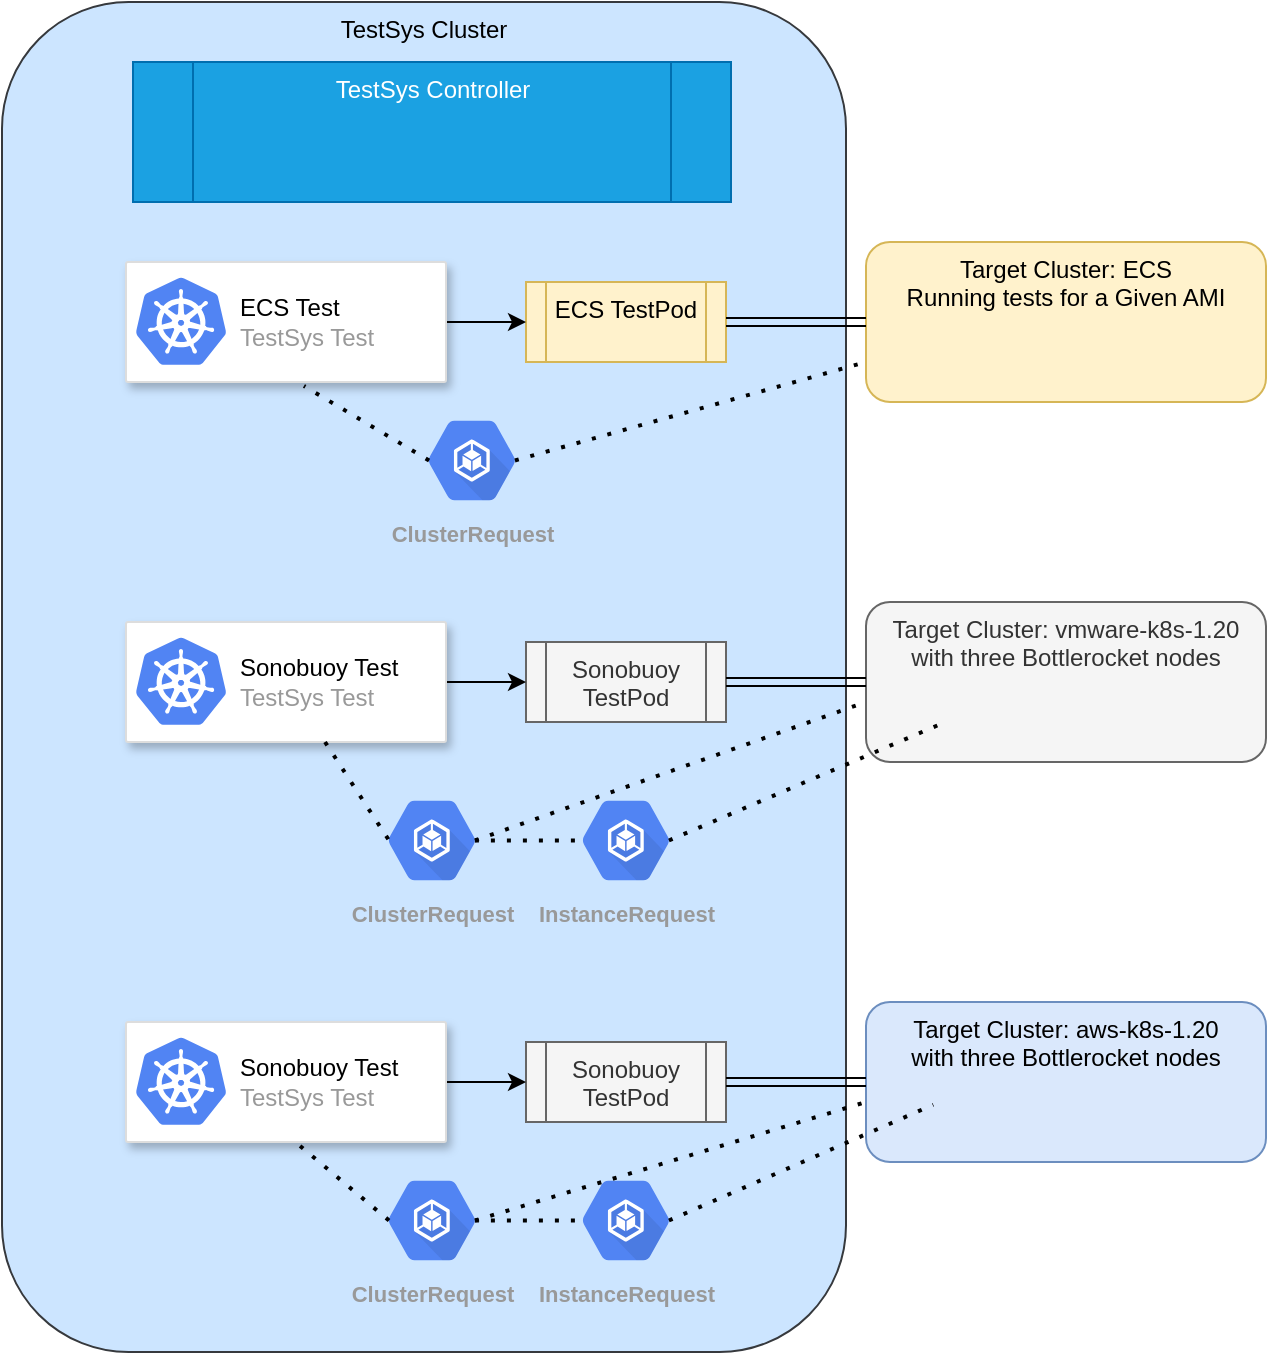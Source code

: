 <mxfile version="14.6.13" type="device" pages="2"><diagram id="_A2XBl7nfkYfQ1Q9N9UZ" name="Architecture"><mxGraphModel dx="1106" dy="1003" grid="0" gridSize="10" guides="1" tooltips="1" connect="1" arrows="1" fold="1" page="1" pageScale="1" pageWidth="1700" pageHeight="1100" math="0" shadow="0"><root><mxCell id="0"/><mxCell id="1" parent="0"/><mxCell id="VyRLJcnTMac9lGAx5wnd-15" value="TestSys Cluster" style="rounded=1;whiteSpace=wrap;html=1;verticalAlign=top;fillColor=#cce5ff;strokeColor=#36393d;" parent="1" vertex="1"><mxGeometry x="268" y="40" width="422" height="675" as="geometry"/></mxCell><mxCell id="VyRLJcnTMac9lGAx5wnd-20" value="" style="group" parent="1" vertex="1" connectable="0"><mxGeometry x="700" y="540" width="200" height="80" as="geometry"/></mxCell><mxCell id="VyRLJcnTMac9lGAx5wnd-1" value="Target Cluster: aws-k8s-1.20&lt;br&gt;with three Bottlerocket nodes" style="rounded=1;whiteSpace=wrap;html=1;verticalAlign=top;fillColor=#dae8fc;strokeColor=#6c8ebf;" parent="VyRLJcnTMac9lGAx5wnd-20" vertex="1"><mxGeometry width="200" height="80" as="geometry"/></mxCell><mxCell id="VyRLJcnTMac9lGAx5wnd-3" value="" style="shape=image;html=1;verticalAlign=top;verticalLabelPosition=bottom;labelBackgroundColor=#ffffff;imageAspect=0;aspect=fixed;image=https://cdn0.iconfinder.com/data/icons/business-startup-10/50/4-128.png" parent="VyRLJcnTMac9lGAx5wnd-20" vertex="1"><mxGeometry x="33.633" y="39.997" width="22.727" height="22.727" as="geometry"/></mxCell><mxCell id="VyRLJcnTMac9lGAx5wnd-4" value="" style="shape=image;html=1;verticalAlign=top;verticalLabelPosition=bottom;labelBackgroundColor=#ffffff;imageAspect=0;aspect=fixed;image=https://cdn0.iconfinder.com/data/icons/business-startup-10/50/4-128.png" parent="VyRLJcnTMac9lGAx5wnd-20" vertex="1"><mxGeometry x="88.638" y="39.997" width="22.727" height="22.727" as="geometry"/></mxCell><mxCell id="VyRLJcnTMac9lGAx5wnd-5" value="" style="shape=image;html=1;verticalAlign=top;verticalLabelPosition=bottom;labelBackgroundColor=#ffffff;imageAspect=0;aspect=fixed;image=https://cdn0.iconfinder.com/data/icons/business-startup-10/50/4-128.png" parent="VyRLJcnTMac9lGAx5wnd-20" vertex="1"><mxGeometry x="140.004" y="39.997" width="22.727" height="22.727" as="geometry"/></mxCell><mxCell id="VyRLJcnTMac9lGAx5wnd-21" value="" style="group" parent="1" vertex="1" connectable="0"><mxGeometry x="700" y="340" width="200" height="80" as="geometry"/></mxCell><mxCell id="VyRLJcnTMac9lGAx5wnd-8" value="Target Cluster: vmware-k8s-1.20&lt;br&gt;with three Bottlerocket nodes" style="rounded=1;whiteSpace=wrap;html=1;verticalAlign=top;fillColor=#f5f5f5;strokeColor=#666666;fontColor=#333333;" parent="VyRLJcnTMac9lGAx5wnd-21" vertex="1"><mxGeometry width="200" height="80" as="geometry"/></mxCell><mxCell id="VyRLJcnTMac9lGAx5wnd-12" value="" style="shape=image;html=1;verticalAlign=top;verticalLabelPosition=bottom;labelBackgroundColor=#ffffff;imageAspect=0;aspect=fixed;image=https://cdn1.iconfinder.com/data/icons/ios-11-glyphs/30/rocket-128.png" parent="VyRLJcnTMac9lGAx5wnd-21" vertex="1"><mxGeometry x="36.36" y="40" width="30" height="30" as="geometry"/></mxCell><mxCell id="VyRLJcnTMac9lGAx5wnd-13" value="" style="shape=image;html=1;verticalAlign=top;verticalLabelPosition=bottom;labelBackgroundColor=#ffffff;imageAspect=0;aspect=fixed;image=https://cdn1.iconfinder.com/data/icons/ios-11-glyphs/30/rocket-128.png" parent="VyRLJcnTMac9lGAx5wnd-21" vertex="1"><mxGeometry x="91.37" y="40" width="30" height="30" as="geometry"/></mxCell><mxCell id="VyRLJcnTMac9lGAx5wnd-14" value="" style="shape=image;html=1;verticalAlign=top;verticalLabelPosition=bottom;labelBackgroundColor=#ffffff;imageAspect=0;aspect=fixed;image=https://cdn1.iconfinder.com/data/icons/ios-11-glyphs/30/rocket-128.png" parent="VyRLJcnTMac9lGAx5wnd-21" vertex="1"><mxGeometry x="142.73" y="40" width="30" height="30" as="geometry"/></mxCell><mxCell id="VyRLJcnTMac9lGAx5wnd-22" value="" style="group" parent="1" vertex="1" connectable="0"><mxGeometry x="700" y="160" width="200" height="80" as="geometry"/></mxCell><mxCell id="uUnNjj6yBnqBJAHUHl6n-1" value="" style="group" parent="VyRLJcnTMac9lGAx5wnd-22" vertex="1" connectable="0"><mxGeometry width="200" height="80" as="geometry"/></mxCell><mxCell id="VyRLJcnTMac9lGAx5wnd-16" value="Target Cluster: ECS&lt;br&gt;Running tests for a Given AMI" style="rounded=1;whiteSpace=wrap;html=1;verticalAlign=top;fillColor=#fff2cc;strokeColor=#d6b656;" parent="uUnNjj6yBnqBJAHUHl6n-1" vertex="1"><mxGeometry width="200" height="80" as="geometry"/></mxCell><mxCell id="VyRLJcnTMac9lGAx5wnd-17" value="" style="shape=image;html=1;verticalAlign=top;verticalLabelPosition=bottom;labelBackgroundColor=#ffffff;imageAspect=0;aspect=fixed;image=https://cdn0.iconfinder.com/data/icons/business-management-3-4/256/m-45-128.png" parent="uUnNjj6yBnqBJAHUHl6n-1" vertex="1"><mxGeometry x="33.63" y="40" width="29" height="29" as="geometry"/></mxCell><mxCell id="VyRLJcnTMac9lGAx5wnd-18" value="" style="shape=image;html=1;verticalAlign=top;verticalLabelPosition=bottom;labelBackgroundColor=#ffffff;imageAspect=0;aspect=fixed;image=https://cdn0.iconfinder.com/data/icons/business-management-3-4/256/m-45-128.png" parent="uUnNjj6yBnqBJAHUHl6n-1" vertex="1"><mxGeometry x="88.64" y="40" width="29" height="29" as="geometry"/></mxCell><mxCell id="VyRLJcnTMac9lGAx5wnd-19" value="" style="shape=image;html=1;verticalAlign=top;verticalLabelPosition=bottom;labelBackgroundColor=#ffffff;imageAspect=0;aspect=fixed;image=https://cdn0.iconfinder.com/data/icons/business-management-3-4/256/m-45-128.png" parent="uUnNjj6yBnqBJAHUHl6n-1" vertex="1"><mxGeometry x="142.73" y="40" width="29" height="29" as="geometry"/></mxCell><mxCell id="VyRLJcnTMac9lGAx5wnd-23" value="ECS TestPod" style="shape=process;whiteSpace=wrap;html=1;backgroundOutline=1;verticalAlign=top;fillColor=#fff2cc;strokeColor=#d6b656;" parent="1" vertex="1"><mxGeometry x="530" y="180" width="100" height="40" as="geometry"/></mxCell><mxCell id="VyRLJcnTMac9lGAx5wnd-24" value="Sonobuoy TestPod" style="shape=process;whiteSpace=wrap;html=1;backgroundOutline=1;verticalAlign=top;fillColor=#f5f5f5;strokeColor=#666666;fontColor=#333333;" parent="1" vertex="1"><mxGeometry x="530" y="360" width="100" height="40" as="geometry"/></mxCell><mxCell id="VyRLJcnTMac9lGAx5wnd-25" value="Sonobuoy TestPod" style="shape=process;whiteSpace=wrap;html=1;backgroundOutline=1;verticalAlign=top;fillColor=#f5f5f5;strokeColor=#666666;fontColor=#333333;" parent="1" vertex="1"><mxGeometry x="530" y="560" width="100" height="40" as="geometry"/></mxCell><mxCell id="VyRLJcnTMac9lGAx5wnd-28" value="" style="shape=link;html=1;" parent="1" source="VyRLJcnTMac9lGAx5wnd-23" target="VyRLJcnTMac9lGAx5wnd-16" edge="1"><mxGeometry width="100" relative="1" as="geometry"><mxPoint x="490" y="660" as="sourcePoint"/><mxPoint x="590" y="660" as="targetPoint"/></mxGeometry></mxCell><mxCell id="VyRLJcnTMac9lGAx5wnd-29" value="" style="shape=link;html=1;" parent="1" source="VyRLJcnTMac9lGAx5wnd-24" target="VyRLJcnTMac9lGAx5wnd-8" edge="1"><mxGeometry width="100" relative="1" as="geometry"><mxPoint x="490" y="660" as="sourcePoint"/><mxPoint x="590" y="660" as="targetPoint"/></mxGeometry></mxCell><mxCell id="VyRLJcnTMac9lGAx5wnd-30" value="" style="shape=link;html=1;exitX=1;exitY=0.5;exitDx=0;exitDy=0;entryX=0;entryY=0.5;entryDx=0;entryDy=0;" parent="1" source="VyRLJcnTMac9lGAx5wnd-25" target="VyRLJcnTMac9lGAx5wnd-1" edge="1"><mxGeometry width="100" relative="1" as="geometry"><mxPoint x="490" y="660" as="sourcePoint"/><mxPoint x="690" y="560" as="targetPoint"/></mxGeometry></mxCell><mxCell id="VyRLJcnTMac9lGAx5wnd-37" value="" style="edgeStyle=orthogonalEdgeStyle;rounded=0;orthogonalLoop=1;jettySize=auto;html=1;" parent="1" source="VyRLJcnTMac9lGAx5wnd-35" target="VyRLJcnTMac9lGAx5wnd-23" edge="1"><mxGeometry relative="1" as="geometry"/></mxCell><mxCell id="VyRLJcnTMac9lGAx5wnd-35" value="" style="strokeColor=#dddddd;shadow=1;strokeWidth=1;rounded=1;absoluteArcSize=1;arcSize=2;verticalAlign=top;" parent="1" vertex="1"><mxGeometry x="330" y="170" width="160" height="60" as="geometry"/></mxCell><mxCell id="VyRLJcnTMac9lGAx5wnd-36" value="&lt;font color=&quot;#000000&quot;&gt;ECS Test&lt;/font&gt;&lt;br&gt;TestSys Test" style="dashed=0;connectable=0;html=1;fillColor=#5184F3;strokeColor=none;shape=mxgraph.gcp2.kubernetes_logo;part=1;labelPosition=right;verticalLabelPosition=middle;align=left;verticalAlign=middle;spacingLeft=5;fontColor=#999999;fontSize=12;" parent="VyRLJcnTMac9lGAx5wnd-35" vertex="1"><mxGeometry width="45" height="43.65" relative="1" as="geometry"><mxPoint x="5" y="7.675" as="offset"/></mxGeometry></mxCell><mxCell id="VyRLJcnTMac9lGAx5wnd-42" value="" style="edgeStyle=orthogonalEdgeStyle;rounded=0;orthogonalLoop=1;jettySize=auto;html=1;" parent="1" source="VyRLJcnTMac9lGAx5wnd-38" target="VyRLJcnTMac9lGAx5wnd-24" edge="1"><mxGeometry relative="1" as="geometry"/></mxCell><mxCell id="VyRLJcnTMac9lGAx5wnd-38" value="" style="strokeColor=#dddddd;shadow=1;strokeWidth=1;rounded=1;absoluteArcSize=1;arcSize=2;verticalAlign=top;" parent="1" vertex="1"><mxGeometry x="330" y="350" width="160" height="60" as="geometry"/></mxCell><mxCell id="VyRLJcnTMac9lGAx5wnd-39" value="&lt;font color=&quot;#000000&quot;&gt;Sonobuoy Test&lt;/font&gt;&lt;br&gt;TestSys Test" style="dashed=0;connectable=0;html=1;fillColor=#5184F3;strokeColor=none;shape=mxgraph.gcp2.kubernetes_logo;part=1;labelPosition=right;verticalLabelPosition=middle;align=left;verticalAlign=middle;spacingLeft=5;fontColor=#999999;fontSize=12;" parent="VyRLJcnTMac9lGAx5wnd-38" vertex="1"><mxGeometry width="45" height="43.65" relative="1" as="geometry"><mxPoint x="5" y="7.675" as="offset"/></mxGeometry></mxCell><mxCell id="VyRLJcnTMac9lGAx5wnd-43" value="" style="edgeStyle=orthogonalEdgeStyle;rounded=0;orthogonalLoop=1;jettySize=auto;html=1;" parent="1" source="VyRLJcnTMac9lGAx5wnd-40" target="VyRLJcnTMac9lGAx5wnd-25" edge="1"><mxGeometry relative="1" as="geometry"/></mxCell><mxCell id="VyRLJcnTMac9lGAx5wnd-40" value="" style="strokeColor=#dddddd;shadow=1;strokeWidth=1;rounded=1;absoluteArcSize=1;arcSize=2;verticalAlign=top;" parent="1" vertex="1"><mxGeometry x="330" y="550" width="160" height="60" as="geometry"/></mxCell><mxCell id="VyRLJcnTMac9lGAx5wnd-41" value="&lt;font color=&quot;#000000&quot;&gt;Sonobuoy Test&lt;/font&gt;&lt;br&gt;TestSys Test" style="dashed=0;connectable=0;html=1;fillColor=#5184F3;strokeColor=none;shape=mxgraph.gcp2.kubernetes_logo;part=1;labelPosition=right;verticalLabelPosition=middle;align=left;verticalAlign=middle;spacingLeft=5;fontColor=#999999;fontSize=12;" parent="VyRLJcnTMac9lGAx5wnd-40" vertex="1"><mxGeometry width="45" height="43.65" relative="1" as="geometry"><mxPoint x="5" y="7.675" as="offset"/></mxGeometry></mxCell><mxCell id="VyRLJcnTMac9lGAx5wnd-61" value="InstanceRequest" style="html=1;fillColor=#5184F3;strokeColor=none;verticalAlign=top;labelPosition=center;verticalLabelPosition=bottom;align=center;spacingTop=-6;fontSize=11;fontStyle=1;fontColor=#999999;shape=mxgraph.gcp2.hexIcon;prIcon=container_engine" parent="1" vertex="1"><mxGeometry x="547" y="620" width="66" height="58.5" as="geometry"/></mxCell><mxCell id="nJZWUvkrDlGvldIZ1lO7-3" value="ClusterRequest" style="html=1;fillColor=#5184F3;strokeColor=none;verticalAlign=top;labelPosition=center;verticalLabelPosition=bottom;align=center;spacingTop=-6;fontSize=11;fontStyle=1;fontColor=#999999;shape=mxgraph.gcp2.hexIcon;prIcon=container_engine" parent="1" vertex="1"><mxGeometry x="470" y="240" width="66" height="58.5" as="geometry"/></mxCell><mxCell id="nJZWUvkrDlGvldIZ1lO7-7" value="" style="endArrow=none;dashed=1;html=1;dashPattern=1 3;strokeWidth=2;exitX=0.175;exitY=0.5;exitDx=0;exitDy=0;exitPerimeter=0;entryX=0.556;entryY=1.033;entryDx=0;entryDy=0;entryPerimeter=0;" parent="1" source="nJZWUvkrDlGvldIZ1lO7-3" target="VyRLJcnTMac9lGAx5wnd-35" edge="1"><mxGeometry width="50" height="50" relative="1" as="geometry"><mxPoint x="150" y="150" as="sourcePoint"/><mxPoint x="200" y="100" as="targetPoint"/></mxGeometry></mxCell><mxCell id="nJZWUvkrDlGvldIZ1lO7-9" value="" style="endArrow=none;dashed=1;html=1;dashPattern=1 3;strokeWidth=2;exitX=0.825;exitY=0.5;exitDx=0;exitDy=0;exitPerimeter=0;entryX=0;entryY=0.75;entryDx=0;entryDy=0;" parent="1" source="nJZWUvkrDlGvldIZ1lO7-3" target="VyRLJcnTMac9lGAx5wnd-16" edge="1"><mxGeometry width="50" height="50" relative="1" as="geometry"><mxPoint x="570" y="300" as="sourcePoint"/><mxPoint x="620" y="250" as="targetPoint"/></mxGeometry></mxCell><mxCell id="nJZWUvkrDlGvldIZ1lO7-12" value="ClusterRequest" style="html=1;fillColor=#5184F3;strokeColor=none;verticalAlign=top;labelPosition=center;verticalLabelPosition=bottom;align=center;spacingTop=-6;fontSize=11;fontStyle=1;fontColor=#999999;shape=mxgraph.gcp2.hexIcon;prIcon=container_engine" parent="1" vertex="1"><mxGeometry x="450" y="620" width="66" height="58.5" as="geometry"/></mxCell><mxCell id="nJZWUvkrDlGvldIZ1lO7-16" value="" style="endArrow=none;dashed=1;html=1;dashPattern=1 3;strokeWidth=2;exitX=0.825;exitY=0.5;exitDx=0;exitDy=0;exitPerimeter=0;entryX=0.175;entryY=0.5;entryDx=0;entryDy=0;entryPerimeter=0;" parent="1" source="nJZWUvkrDlGvldIZ1lO7-12" target="VyRLJcnTMac9lGAx5wnd-61" edge="1"><mxGeometry width="50" height="50" relative="1" as="geometry"><mxPoint x="514.45" y="459.25" as="sourcePoint"/><mxPoint x="568.55" y="459.25" as="targetPoint"/></mxGeometry></mxCell><mxCell id="nJZWUvkrDlGvldIZ1lO7-19" value="" style="endArrow=none;dashed=1;html=1;dashPattern=1 3;strokeWidth=2;exitX=0.825;exitY=0.5;exitDx=0;exitDy=0;exitPerimeter=0;entryX=0;entryY=0.5;entryDx=0;entryDy=0;" parent="1" source="VyRLJcnTMac9lGAx5wnd-61" target="VyRLJcnTMac9lGAx5wnd-3" edge="1"><mxGeometry width="50" height="50" relative="1" as="geometry"><mxPoint x="514.45" y="710" as="sourcePoint"/><mxPoint x="568.55" y="710" as="targetPoint"/></mxGeometry></mxCell><mxCell id="nJZWUvkrDlGvldIZ1lO7-22" value="" style="endArrow=none;dashed=1;html=1;dashPattern=1 3;strokeWidth=2;exitX=0.825;exitY=0.5;exitDx=0;exitDy=0;exitPerimeter=0;" parent="1" source="nJZWUvkrDlGvldIZ1lO7-12" edge="1"><mxGeometry width="50" height="50" relative="1" as="geometry"><mxPoint x="514.45" y="659.25" as="sourcePoint"/><mxPoint x="700" y="590" as="targetPoint"/></mxGeometry></mxCell><mxCell id="nJZWUvkrDlGvldIZ1lO7-23" value="" style="endArrow=none;dashed=1;html=1;dashPattern=1 3;strokeWidth=2;exitX=0.544;exitY=1.033;exitDx=0;exitDy=0;entryX=0.175;entryY=0.5;entryDx=0;entryDy=0;entryPerimeter=0;exitPerimeter=0;" parent="1" source="VyRLJcnTMac9lGAx5wnd-40" target="nJZWUvkrDlGvldIZ1lO7-12" edge="1"><mxGeometry width="50" height="50" relative="1" as="geometry"><mxPoint x="514.45" y="659.25" as="sourcePoint"/><mxPoint x="568.55" y="659.25" as="targetPoint"/></mxGeometry></mxCell><mxCell id="nJZWUvkrDlGvldIZ1lO7-24" value="InstanceRequest" style="html=1;fillColor=#5184F3;strokeColor=none;verticalAlign=top;labelPosition=center;verticalLabelPosition=bottom;align=center;spacingTop=-6;fontSize=11;fontStyle=1;fontColor=#999999;shape=mxgraph.gcp2.hexIcon;prIcon=container_engine" parent="1" vertex="1"><mxGeometry x="547" y="430" width="66" height="58.5" as="geometry"/></mxCell><mxCell id="nJZWUvkrDlGvldIZ1lO7-25" value="ClusterRequest" style="html=1;fillColor=#5184F3;strokeColor=none;verticalAlign=top;labelPosition=center;verticalLabelPosition=bottom;align=center;spacingTop=-6;fontSize=11;fontStyle=1;fontColor=#999999;shape=mxgraph.gcp2.hexIcon;prIcon=container_engine" parent="1" vertex="1"><mxGeometry x="450" y="430" width="66" height="58.5" as="geometry"/></mxCell><mxCell id="nJZWUvkrDlGvldIZ1lO7-26" value="" style="endArrow=none;dashed=1;html=1;dashPattern=1 3;strokeWidth=2;exitX=0.825;exitY=0.5;exitDx=0;exitDy=0;exitPerimeter=0;entryX=0.175;entryY=0.5;entryDx=0;entryDy=0;entryPerimeter=0;" parent="1" source="nJZWUvkrDlGvldIZ1lO7-25" target="nJZWUvkrDlGvldIZ1lO7-24" edge="1"><mxGeometry width="50" height="50" relative="1" as="geometry"><mxPoint x="477.41" y="289.25" as="sourcePoint"/><mxPoint x="531.51" y="289.25" as="targetPoint"/></mxGeometry></mxCell><mxCell id="nJZWUvkrDlGvldIZ1lO7-27" value="" style="endArrow=none;dashed=1;html=1;dashPattern=1 3;strokeWidth=2;exitX=0.825;exitY=0.5;exitDx=0;exitDy=0;exitPerimeter=0;" parent="1" source="nJZWUvkrDlGvldIZ1lO7-24" target="VyRLJcnTMac9lGAx5wnd-12" edge="1"><mxGeometry width="50" height="50" relative="1" as="geometry"><mxPoint x="477.41" y="540" as="sourcePoint"/><mxPoint x="662.96" y="444.878" as="targetPoint"/></mxGeometry></mxCell><mxCell id="nJZWUvkrDlGvldIZ1lO7-28" value="" style="endArrow=none;dashed=1;html=1;dashPattern=1 3;strokeWidth=2;exitX=0.825;exitY=0.5;exitDx=0;exitDy=0;exitPerimeter=0;entryX=0;entryY=0.625;entryDx=0;entryDy=0;entryPerimeter=0;" parent="1" source="nJZWUvkrDlGvldIZ1lO7-25" target="VyRLJcnTMac9lGAx5wnd-8" edge="1"><mxGeometry width="50" height="50" relative="1" as="geometry"><mxPoint x="477.41" y="489.25" as="sourcePoint"/><mxPoint x="662.96" y="410" as="targetPoint"/></mxGeometry></mxCell><mxCell id="nJZWUvkrDlGvldIZ1lO7-29" value="" style="endArrow=none;dashed=1;html=1;dashPattern=1 3;strokeWidth=2;entryX=0.175;entryY=0.5;entryDx=0;entryDy=0;entryPerimeter=0;" parent="1" source="VyRLJcnTMac9lGAx5wnd-38" target="nJZWUvkrDlGvldIZ1lO7-25" edge="1"><mxGeometry width="50" height="50" relative="1" as="geometry"><mxPoint x="380.0" y="441.98" as="sourcePoint"/><mxPoint x="531.51" y="489.25" as="targetPoint"/></mxGeometry></mxCell><mxCell id="VyRLJcnTMac9lGAx5wnd-65" value="TestSys Controller" style="shape=process;whiteSpace=wrap;html=1;backgroundOutline=1;verticalAlign=top;fillColor=#1ba1e2;strokeColor=#006EAF;fontColor=#ffffff;" parent="1" vertex="1"><mxGeometry x="333.5" y="70" width="299" height="70" as="geometry"/></mxCell><mxCell id="VyRLJcnTMac9lGAx5wnd-64" value="" style="shape=image;html=1;verticalAlign=top;verticalLabelPosition=bottom;labelBackgroundColor=#ffffff;imageAspect=0;aspect=fixed;image=https://cdn3.iconfinder.com/data/icons/sympletts-free-sampler/128/glasses-128.png" parent="1" vertex="1"><mxGeometry x="458" y="90" width="50" height="50" as="geometry"/></mxCell></root></mxGraphModel></diagram><diagram id="3usD9Ecu9ELd4Y82xJbJ" name="ResourceProvider CRD"><mxGraphModel dx="1106" dy="1003" grid="0" gridSize="10" guides="1" tooltips="1" connect="1" arrows="1" fold="1" page="1" pageScale="1" pageWidth="1100" pageHeight="1700" math="0" shadow="0"><root><mxCell id="aHNKMAfw1pCsBm2KlHGK-0"/><mxCell id="aHNKMAfw1pCsBm2KlHGK-1" parent="aHNKMAfw1pCsBm2KlHGK-0"/><mxCell id="ukm5ICIbcG7VQ4qNk10L-0" value="Resource Providers" style="rounded=1;whiteSpace=wrap;html=1;fillColor=#bac8d3;strokeColor=#23445d;verticalAlign=top;" parent="aHNKMAfw1pCsBm2KlHGK-1" vertex="1"><mxGeometry x="50" y="70" width="600" height="600" as="geometry"/></mxCell><mxCell id="ukm5ICIbcG7VQ4qNk10L-24" value="" style="rounded=1;whiteSpace=wrap;html=1;strokeColor=#314354;fillColor=#647687;fontColor=#ffffff;" parent="aHNKMAfw1pCsBm2KlHGK-1" vertex="1"><mxGeometry x="390" y="190" width="220" height="430" as="geometry"/></mxCell><mxCell id="ukm5ICIbcG7VQ4qNk10L-1" value="" style="rounded=1;whiteSpace=wrap;html=1;strokeColor=#314354;fillColor=#647687;fontColor=#ffffff;" parent="aHNKMAfw1pCsBm2KlHGK-1" vertex="1"><mxGeometry x="100" y="190" width="200" height="430" as="geometry"/></mxCell><mxCell id="ukm5ICIbcG7VQ4qNk10L-2" value="" style="strokeColor=#dddddd;shadow=1;strokeWidth=1;rounded=1;absoluteArcSize=1;arcSize=2;" parent="aHNKMAfw1pCsBm2KlHGK-1" vertex="1"><mxGeometry x="255" y="110" width="200" height="60" as="geometry"/></mxCell><mxCell id="ukm5ICIbcG7VQ4qNk10L-3" value="ResourceProvider CRD" style="dashed=0;connectable=0;html=1;fillColor=#5184F3;strokeColor=none;shape=mxgraph.gcp2.kubernetes_logo;part=1;labelPosition=right;verticalLabelPosition=middle;align=left;verticalAlign=middle;spacingLeft=5;fontColor=#999999;fontSize=12;" parent="ukm5ICIbcG7VQ4qNk10L-2" vertex="1"><mxGeometry width="45" height="43.65" relative="1" as="geometry"><mxPoint x="5" y="7.675" as="offset"/></mxGeometry></mxCell><mxCell id="ukm5ICIbcG7VQ4qNk10L-5" value="" style="strokeColor=#dddddd;shadow=1;strokeWidth=1;rounded=1;absoluteArcSize=1;arcSize=2;" parent="aHNKMAfw1pCsBm2KlHGK-1" vertex="1"><mxGeometry x="120" y="213" width="160" height="60" as="geometry"/></mxCell><mxCell id="ukm5ICIbcG7VQ4qNk10L-6" value="EKS Permanent&lt;br&gt;Cluster Provider" style="dashed=0;connectable=0;html=1;fillColor=#5184F3;strokeColor=none;shape=mxgraph.gcp2.kubernetes_logo;part=1;labelPosition=right;verticalLabelPosition=middle;align=left;verticalAlign=middle;spacingLeft=5;fontColor=#999999;fontSize=12;" parent="ukm5ICIbcG7VQ4qNk10L-5" vertex="1"><mxGeometry width="45" height="43.65" relative="1" as="geometry"><mxPoint x="5" y="7.675" as="offset"/></mxGeometry></mxCell><mxCell id="ukm5ICIbcG7VQ4qNk10L-9" value="" style="strokeColor=#dddddd;shadow=1;strokeWidth=1;rounded=1;absoluteArcSize=1;arcSize=2;" parent="aHNKMAfw1pCsBm2KlHGK-1" vertex="1"><mxGeometry x="410" y="213" width="180" height="60" as="geometry"/></mxCell><mxCell id="ukm5ICIbcG7VQ4qNk10L-10" value="AWS EC2 k8s&lt;br&gt;Instance Provider" style="dashed=0;connectable=0;html=1;fillColor=#5184F3;strokeColor=none;shape=mxgraph.gcp2.kubernetes_logo;part=1;labelPosition=right;verticalLabelPosition=middle;align=left;verticalAlign=middle;spacingLeft=5;fontColor=#999999;fontSize=12;" parent="ukm5ICIbcG7VQ4qNk10L-9" vertex="1"><mxGeometry width="45" height="43.65" relative="1" as="geometry"><mxPoint x="5" y="7.675" as="offset"/></mxGeometry></mxCell><mxCell id="ukm5ICIbcG7VQ4qNk10L-11" value="" style="endArrow=block;dashed=1;endFill=0;endSize=12;html=1;startArrow=none;exitX=0.653;exitY=1;exitDx=0;exitDy=0;exitPerimeter=0;" parent="aHNKMAfw1pCsBm2KlHGK-1" source="ukm5ICIbcG7VQ4qNk10L-2" target="ukm5ICIbcG7VQ4qNk10L-9" edge="1"><mxGeometry width="160" relative="1" as="geometry"><mxPoint x="247.5" y="260" as="sourcePoint"/><mxPoint x="247.5" y="360" as="targetPoint"/></mxGeometry></mxCell><mxCell id="ukm5ICIbcG7VQ4qNk10L-12" value="" style="endArrow=block;dashed=1;endFill=0;endSize=12;html=1;startArrow=none;exitX=0.293;exitY=1.033;exitDx=0;exitDy=0;exitPerimeter=0;" parent="aHNKMAfw1pCsBm2KlHGK-1" source="ukm5ICIbcG7VQ4qNk10L-2" target="ukm5ICIbcG7VQ4qNk10L-5" edge="1"><mxGeometry width="160" relative="1" as="geometry"><mxPoint x="257.5" y="270" as="sourcePoint"/><mxPoint x="257.5" y="370" as="targetPoint"/></mxGeometry></mxCell><mxCell id="ukm5ICIbcG7VQ4qNk10L-13" value="" style="strokeColor=#dddddd;shadow=1;strokeWidth=1;rounded=1;absoluteArcSize=1;arcSize=2;" parent="aHNKMAfw1pCsBm2KlHGK-1" vertex="1"><mxGeometry x="120" y="293" width="160" height="60" as="geometry"/></mxCell><mxCell id="ukm5ICIbcG7VQ4qNk10L-14" value="EKS Temporary&lt;br&gt;Cluster Provider" style="dashed=0;connectable=0;html=1;fillColor=#5184F3;strokeColor=none;shape=mxgraph.gcp2.kubernetes_logo;part=1;labelPosition=right;verticalLabelPosition=middle;align=left;verticalAlign=middle;spacingLeft=5;fontColor=#999999;fontSize=12;" parent="ukm5ICIbcG7VQ4qNk10L-13" vertex="1"><mxGeometry width="45" height="43.65" relative="1" as="geometry"><mxPoint x="5" y="7.675" as="offset"/></mxGeometry></mxCell><mxCell id="ukm5ICIbcG7VQ4qNk10L-15" value="" style="strokeColor=#dddddd;shadow=1;strokeWidth=1;rounded=1;absoluteArcSize=1;arcSize=2;" parent="aHNKMAfw1pCsBm2KlHGK-1" vertex="1"><mxGeometry x="120" y="373" width="160" height="60" as="geometry"/></mxCell><mxCell id="ukm5ICIbcG7VQ4qNk10L-16" value="CAPA Temporary&lt;br&gt;Cluster Provider" style="dashed=0;connectable=0;html=1;fillColor=#5184F3;strokeColor=none;shape=mxgraph.gcp2.kubernetes_logo;part=1;labelPosition=right;verticalLabelPosition=middle;align=left;verticalAlign=middle;spacingLeft=5;fontColor=#999999;fontSize=12;" parent="ukm5ICIbcG7VQ4qNk10L-15" vertex="1"><mxGeometry width="45" height="43.65" relative="1" as="geometry"><mxPoint x="5" y="7.675" as="offset"/></mxGeometry></mxCell><mxCell id="ukm5ICIbcG7VQ4qNk10L-17" value="" style="strokeColor=#dddddd;shadow=1;strokeWidth=1;rounded=1;absoluteArcSize=1;arcSize=2;" parent="aHNKMAfw1pCsBm2KlHGK-1" vertex="1"><mxGeometry x="120" y="453" width="160" height="60" as="geometry"/></mxCell><mxCell id="ukm5ICIbcG7VQ4qNk10L-18" value="CAPV Temporary&lt;br&gt;Cluster Provider" style="dashed=0;connectable=0;html=1;fillColor=#5184F3;strokeColor=none;shape=mxgraph.gcp2.kubernetes_logo;part=1;labelPosition=right;verticalLabelPosition=middle;align=left;verticalAlign=middle;spacingLeft=5;fontColor=#999999;fontSize=12;" parent="ukm5ICIbcG7VQ4qNk10L-17" vertex="1"><mxGeometry width="45" height="43.65" relative="1" as="geometry"><mxPoint x="5" y="7.675" as="offset"/></mxGeometry></mxCell><mxCell id="ukm5ICIbcG7VQ4qNk10L-19" value="" style="strokeColor=#dddddd;shadow=1;strokeWidth=1;rounded=1;absoluteArcSize=1;arcSize=2;" parent="aHNKMAfw1pCsBm2KlHGK-1" vertex="1"><mxGeometry x="120" y="530" width="160" height="60" as="geometry"/></mxCell><mxCell id="ukm5ICIbcG7VQ4qNk10L-20" value="ECS Testing&lt;br&gt;Cluster Provider" style="dashed=0;connectable=0;html=1;fillColor=#5184F3;strokeColor=none;shape=mxgraph.gcp2.kubernetes_logo;part=1;labelPosition=right;verticalLabelPosition=middle;align=left;verticalAlign=middle;spacingLeft=5;fontColor=#999999;fontSize=12;" parent="ukm5ICIbcG7VQ4qNk10L-19" vertex="1"><mxGeometry width="45" height="43.65" relative="1" as="geometry"><mxPoint x="5" y="7.675" as="offset"/></mxGeometry></mxCell><mxCell id="ukm5ICIbcG7VQ4qNk10L-21" value="" style="strokeColor=#dddddd;shadow=1;strokeWidth=1;rounded=1;absoluteArcSize=1;arcSize=2;" parent="aHNKMAfw1pCsBm2KlHGK-1" vertex="1"><mxGeometry x="410" y="453" width="180" height="60" as="geometry"/></mxCell><mxCell id="ukm5ICIbcG7VQ4qNk10L-22" value="vSphere k8s&lt;br&gt;Instance Provider" style="dashed=0;connectable=0;html=1;fillColor=#5184F3;strokeColor=none;shape=mxgraph.gcp2.kubernetes_logo;part=1;labelPosition=right;verticalLabelPosition=middle;align=left;verticalAlign=middle;spacingLeft=5;fontColor=#999999;fontSize=12;" parent="ukm5ICIbcG7VQ4qNk10L-21" vertex="1"><mxGeometry width="45" height="43.65" relative="1" as="geometry"><mxPoint x="5" y="7.675" as="offset"/></mxGeometry></mxCell><mxCell id="ukm5ICIbcG7VQ4qNk10L-23" value="" style="verticalLabelPosition=bottom;verticalAlign=top;html=1;shape=mxgraph.basic.x" parent="aHNKMAfw1pCsBm2KlHGK-1" vertex="1"><mxGeometry x="475" y="530" width="50" height="50" as="geometry"/></mxCell><mxCell id="ukm5ICIbcG7VQ4qNk10L-25" value="" style="endArrow=none;dashed=1;html=1;dashPattern=1 3;strokeWidth=2;exitX=1;exitY=0.5;exitDx=0;exitDy=0;entryX=0;entryY=0.5;entryDx=0;entryDy=0;" parent="aHNKMAfw1pCsBm2KlHGK-1" source="ukm5ICIbcG7VQ4qNk10L-5" target="ukm5ICIbcG7VQ4qNk10L-9" edge="1"><mxGeometry width="50" height="50" relative="1" as="geometry"><mxPoint x="590" y="430" as="sourcePoint"/><mxPoint x="640" y="380" as="targetPoint"/></mxGeometry></mxCell><mxCell id="ukm5ICIbcG7VQ4qNk10L-26" value="" style="endArrow=none;dashed=1;html=1;dashPattern=1 3;strokeWidth=2;exitX=1;exitY=0.5;exitDx=0;exitDy=0;entryX=0;entryY=0.5;entryDx=0;entryDy=0;" parent="aHNKMAfw1pCsBm2KlHGK-1" source="ukm5ICIbcG7VQ4qNk10L-13" target="ukm5ICIbcG7VQ4qNk10L-9" edge="1"><mxGeometry width="50" height="50" relative="1" as="geometry"><mxPoint x="250" y="263" as="sourcePoint"/><mxPoint x="430" y="263" as="targetPoint"/></mxGeometry></mxCell><mxCell id="ukm5ICIbcG7VQ4qNk10L-27" value="" style="endArrow=none;dashed=1;html=1;dashPattern=1 3;strokeWidth=2;exitX=1;exitY=0.5;exitDx=0;exitDy=0;entryX=0;entryY=0.5;entryDx=0;entryDy=0;" parent="aHNKMAfw1pCsBm2KlHGK-1" source="ukm5ICIbcG7VQ4qNk10L-15" target="ukm5ICIbcG7VQ4qNk10L-9" edge="1"><mxGeometry width="50" height="50" relative="1" as="geometry"><mxPoint x="250" y="343" as="sourcePoint"/><mxPoint x="430" y="263" as="targetPoint"/></mxGeometry></mxCell><mxCell id="ukm5ICIbcG7VQ4qNk10L-28" value="" style="endArrow=none;dashed=1;html=1;dashPattern=1 3;strokeWidth=2;exitX=1;exitY=0.5;exitDx=0;exitDy=0;entryX=0;entryY=0.5;entryDx=0;entryDy=0;" parent="aHNKMAfw1pCsBm2KlHGK-1" source="ukm5ICIbcG7VQ4qNk10L-17" target="ukm5ICIbcG7VQ4qNk10L-21" edge="1"><mxGeometry width="50" height="50" relative="1" as="geometry"><mxPoint x="260" y="353" as="sourcePoint"/><mxPoint x="440" y="273" as="targetPoint"/></mxGeometry></mxCell><mxCell id="ukm5ICIbcG7VQ4qNk10L-29" value="" style="endArrow=none;dashed=1;html=1;dashPattern=1 3;strokeWidth=2;exitX=1;exitY=0.5;exitDx=0;exitDy=0;entryX=0.33;entryY=0.5;entryDx=0;entryDy=0;entryPerimeter=0;" parent="aHNKMAfw1pCsBm2KlHGK-1" source="ukm5ICIbcG7VQ4qNk10L-19" target="ukm5ICIbcG7VQ4qNk10L-23" edge="1"><mxGeometry width="50" height="50" relative="1" as="geometry"><mxPoint x="270" y="363" as="sourcePoint"/><mxPoint x="450" y="283" as="targetPoint"/></mxGeometry></mxCell></root></mxGraphModel></diagram></mxfile>